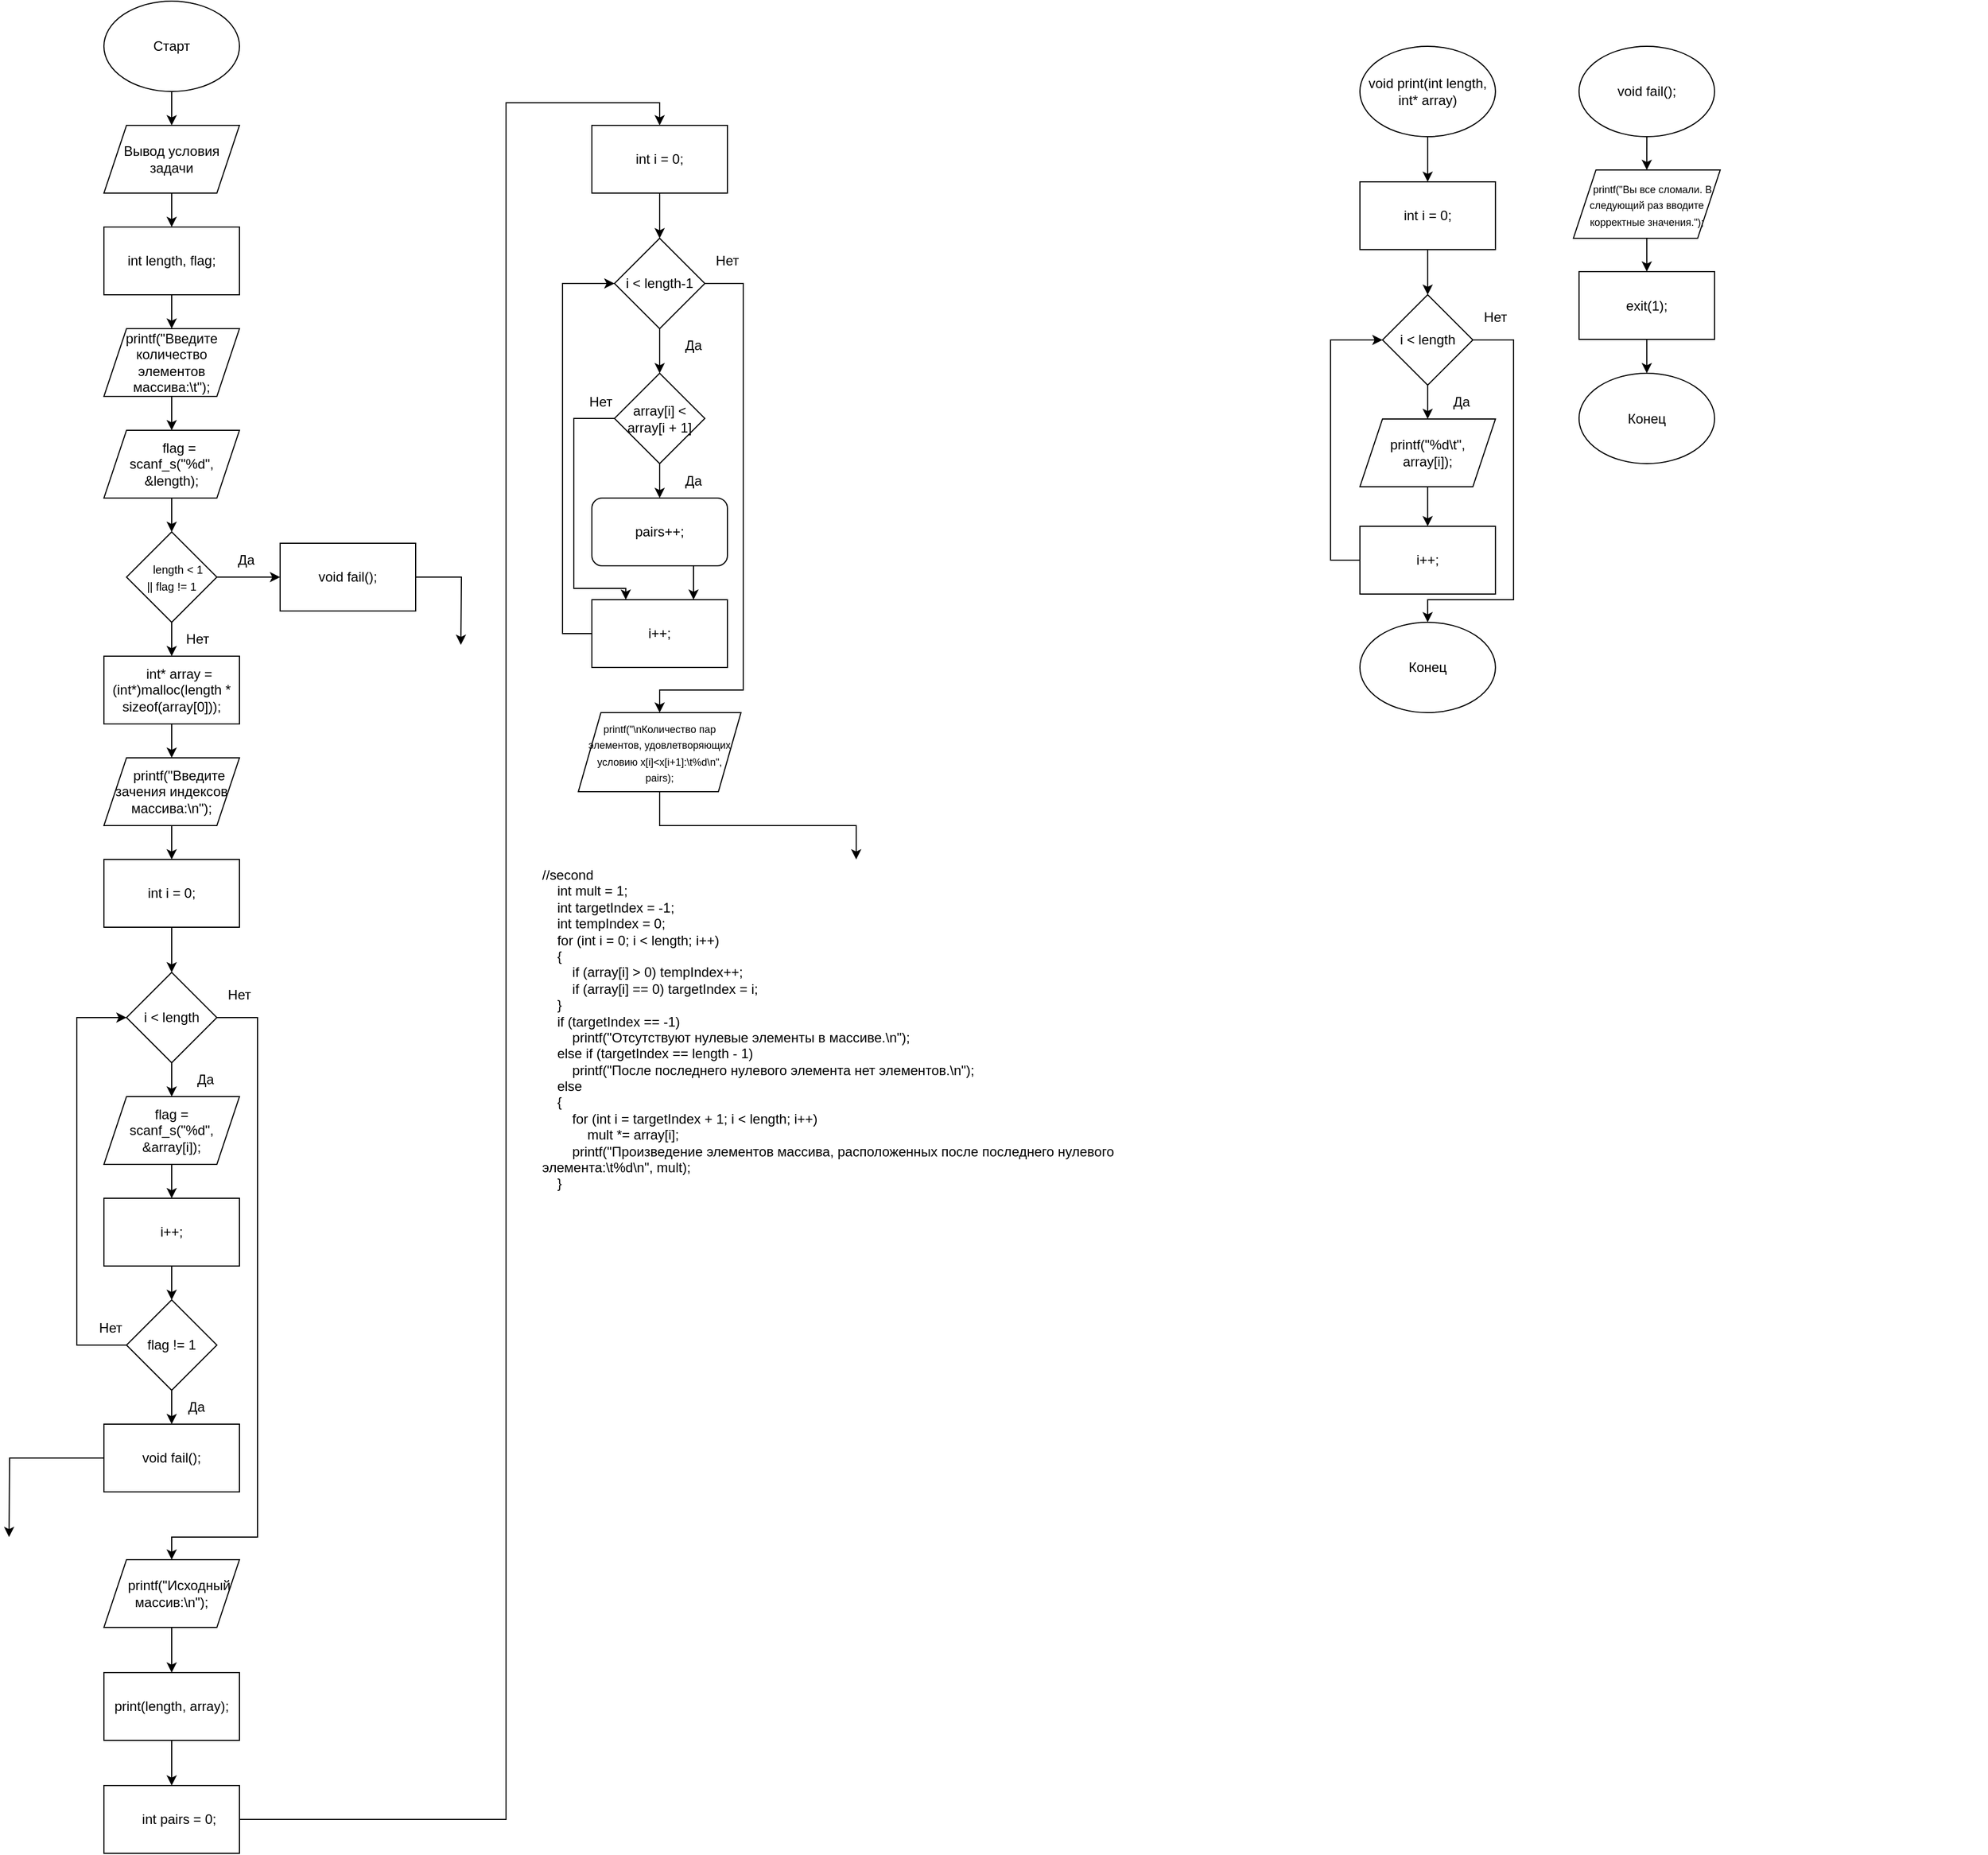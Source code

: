 <mxfile version="22.1.3" type="device">
  <diagram id="C5RBs43oDa-KdzZeNtuy" name="Page-1">
    <mxGraphModel dx="1719" dy="2074" grid="1" gridSize="10" guides="1" tooltips="1" connect="1" arrows="1" fold="1" page="1" pageScale="1" pageWidth="827" pageHeight="1169" math="0" shadow="0">
      <root>
        <mxCell id="WIyWlLk6GJQsqaUBKTNV-0" />
        <mxCell id="WIyWlLk6GJQsqaUBKTNV-1" parent="WIyWlLk6GJQsqaUBKTNV-0" />
        <mxCell id="Y9hDA8jvn1Iqzjb3GO8k-1" style="edgeStyle=orthogonalEdgeStyle;rounded=0;orthogonalLoop=1;jettySize=auto;html=1;entryX=0.5;entryY=0;entryDx=0;entryDy=0;" edge="1" parent="WIyWlLk6GJQsqaUBKTNV-1" source="Y9hDA8jvn1Iqzjb3GO8k-0" target="Y9hDA8jvn1Iqzjb3GO8k-5">
          <mxGeometry relative="1" as="geometry">
            <mxPoint x="414" y="-170" as="targetPoint" />
          </mxGeometry>
        </mxCell>
        <mxCell id="Y9hDA8jvn1Iqzjb3GO8k-0" value="Старт" style="ellipse;whiteSpace=wrap;html=1;" vertex="1" parent="WIyWlLk6GJQsqaUBKTNV-1">
          <mxGeometry x="354" y="-280" width="120" height="80" as="geometry" />
        </mxCell>
        <mxCell id="Y9hDA8jvn1Iqzjb3GO8k-7" style="edgeStyle=orthogonalEdgeStyle;rounded=0;orthogonalLoop=1;jettySize=auto;html=1;entryX=0.5;entryY=0;entryDx=0;entryDy=0;" edge="1" parent="WIyWlLk6GJQsqaUBKTNV-1" source="Y9hDA8jvn1Iqzjb3GO8k-5" target="Y9hDA8jvn1Iqzjb3GO8k-6">
          <mxGeometry relative="1" as="geometry" />
        </mxCell>
        <mxCell id="Y9hDA8jvn1Iqzjb3GO8k-5" value="Вывод условия задачи" style="shape=parallelogram;perimeter=parallelogramPerimeter;whiteSpace=wrap;html=1;fixedSize=1;" vertex="1" parent="WIyWlLk6GJQsqaUBKTNV-1">
          <mxGeometry x="354" y="-170" width="120" height="60" as="geometry" />
        </mxCell>
        <mxCell id="Y9hDA8jvn1Iqzjb3GO8k-30" style="edgeStyle=orthogonalEdgeStyle;rounded=0;orthogonalLoop=1;jettySize=auto;html=1;entryX=0.5;entryY=0;entryDx=0;entryDy=0;" edge="1" parent="WIyWlLk6GJQsqaUBKTNV-1" source="Y9hDA8jvn1Iqzjb3GO8k-6" target="Y9hDA8jvn1Iqzjb3GO8k-29">
          <mxGeometry relative="1" as="geometry" />
        </mxCell>
        <mxCell id="Y9hDA8jvn1Iqzjb3GO8k-6" value="int length, flag;" style="rounded=0;whiteSpace=wrap;html=1;" vertex="1" parent="WIyWlLk6GJQsqaUBKTNV-1">
          <mxGeometry x="354" y="-80" width="120" height="60" as="geometry" />
        </mxCell>
        <mxCell id="Y9hDA8jvn1Iqzjb3GO8k-18" style="edgeStyle=orthogonalEdgeStyle;rounded=0;orthogonalLoop=1;jettySize=auto;html=1;entryX=0.5;entryY=0;entryDx=0;entryDy=0;" edge="1" parent="WIyWlLk6GJQsqaUBKTNV-1" source="Y9hDA8jvn1Iqzjb3GO8k-9" target="Y9hDA8jvn1Iqzjb3GO8k-16">
          <mxGeometry relative="1" as="geometry" />
        </mxCell>
        <mxCell id="Y9hDA8jvn1Iqzjb3GO8k-9" value="exit(1);" style="rounded=0;whiteSpace=wrap;html=1;" vertex="1" parent="WIyWlLk6GJQsqaUBKTNV-1">
          <mxGeometry x="1659.94" y="-40.5" width="120" height="60" as="geometry" />
        </mxCell>
        <mxCell id="Y9hDA8jvn1Iqzjb3GO8k-21" style="edgeStyle=orthogonalEdgeStyle;rounded=0;orthogonalLoop=1;jettySize=auto;html=1;entryX=0.5;entryY=0;entryDx=0;entryDy=0;" edge="1" parent="WIyWlLk6GJQsqaUBKTNV-1" source="Y9hDA8jvn1Iqzjb3GO8k-13" target="Y9hDA8jvn1Iqzjb3GO8k-20">
          <mxGeometry relative="1" as="geometry" />
        </mxCell>
        <mxCell id="Y9hDA8jvn1Iqzjb3GO8k-49" style="edgeStyle=orthogonalEdgeStyle;rounded=0;orthogonalLoop=1;jettySize=auto;html=1;exitX=1;exitY=0.5;exitDx=0;exitDy=0;entryX=0;entryY=0.5;entryDx=0;entryDy=0;" edge="1" parent="WIyWlLk6GJQsqaUBKTNV-1" source="Y9hDA8jvn1Iqzjb3GO8k-13" target="Y9hDA8jvn1Iqzjb3GO8k-95">
          <mxGeometry relative="1" as="geometry">
            <mxPoint x="530" y="230" as="targetPoint" />
          </mxGeometry>
        </mxCell>
        <mxCell id="Y9hDA8jvn1Iqzjb3GO8k-13" value="&lt;div&gt;&lt;font style=&quot;font-size: 10px;&quot;&gt;&amp;nbsp; &amp;nbsp; length &amp;lt; 1&lt;/font&gt;&lt;/div&gt;&lt;div&gt;&lt;font style=&quot;font-size: 10px;&quot;&gt;|| flag != 1&lt;/font&gt;&lt;/div&gt;" style="rhombus;whiteSpace=wrap;html=1;" vertex="1" parent="WIyWlLk6GJQsqaUBKTNV-1">
          <mxGeometry x="374" y="190" width="80" height="80" as="geometry" />
        </mxCell>
        <mxCell id="Y9hDA8jvn1Iqzjb3GO8k-22" style="edgeStyle=orthogonalEdgeStyle;rounded=0;orthogonalLoop=1;jettySize=auto;html=1;entryX=0.5;entryY=0;entryDx=0;entryDy=0;" edge="1" parent="WIyWlLk6GJQsqaUBKTNV-1" source="Y9hDA8jvn1Iqzjb3GO8k-14" target="Y9hDA8jvn1Iqzjb3GO8k-13">
          <mxGeometry relative="1" as="geometry" />
        </mxCell>
        <mxCell id="Y9hDA8jvn1Iqzjb3GO8k-14" value="&amp;nbsp; &amp;nbsp; flag = scanf_s(&quot;%d&quot;, &amp;amp;length);" style="shape=parallelogram;perimeter=parallelogramPerimeter;whiteSpace=wrap;html=1;fixedSize=1;" vertex="1" parent="WIyWlLk6GJQsqaUBKTNV-1">
          <mxGeometry x="354" y="100" width="120" height="60" as="geometry" />
        </mxCell>
        <mxCell id="Y9hDA8jvn1Iqzjb3GO8k-17" style="edgeStyle=orthogonalEdgeStyle;rounded=0;orthogonalLoop=1;jettySize=auto;html=1;entryX=0.5;entryY=0;entryDx=0;entryDy=0;" edge="1" parent="WIyWlLk6GJQsqaUBKTNV-1" source="Y9hDA8jvn1Iqzjb3GO8k-15" target="Y9hDA8jvn1Iqzjb3GO8k-9">
          <mxGeometry relative="1" as="geometry" />
        </mxCell>
        <mxCell id="Y9hDA8jvn1Iqzjb3GO8k-15" value="&lt;div&gt;&lt;font style=&quot;font-size: 9px;&quot;&gt;&amp;nbsp; &amp;nbsp; printf(&quot;Вы все сломали. В следующий раз вводите корректные значения.&quot;);&lt;/font&gt;&lt;/div&gt;" style="shape=parallelogram;perimeter=parallelogramPerimeter;whiteSpace=wrap;html=1;fixedSize=1;" vertex="1" parent="WIyWlLk6GJQsqaUBKTNV-1">
          <mxGeometry x="1654.94" y="-130.5" width="130" height="60.5" as="geometry" />
        </mxCell>
        <mxCell id="Y9hDA8jvn1Iqzjb3GO8k-16" value="Конец" style="ellipse;whiteSpace=wrap;html=1;" vertex="1" parent="WIyWlLk6GJQsqaUBKTNV-1">
          <mxGeometry x="1659.94" y="49.5" width="120" height="80" as="geometry" />
        </mxCell>
        <mxCell id="Y9hDA8jvn1Iqzjb3GO8k-28" style="edgeStyle=orthogonalEdgeStyle;rounded=0;orthogonalLoop=1;jettySize=auto;html=1;entryX=0.5;entryY=0;entryDx=0;entryDy=0;" edge="1" parent="WIyWlLk6GJQsqaUBKTNV-1" source="Y9hDA8jvn1Iqzjb3GO8k-20" target="Y9hDA8jvn1Iqzjb3GO8k-26">
          <mxGeometry relative="1" as="geometry" />
        </mxCell>
        <mxCell id="Y9hDA8jvn1Iqzjb3GO8k-20" value="&lt;div&gt;&amp;nbsp; &amp;nbsp; int* array = (int*)malloc(length * sizeof(array[0]));&lt;/div&gt;" style="rounded=0;whiteSpace=wrap;html=1;" vertex="1" parent="WIyWlLk6GJQsqaUBKTNV-1">
          <mxGeometry x="354" y="300" width="120" height="60" as="geometry" />
        </mxCell>
        <mxCell id="Y9hDA8jvn1Iqzjb3GO8k-24" value="Да" style="text;html=1;strokeColor=none;fillColor=none;align=center;verticalAlign=middle;whiteSpace=wrap;rounded=0;" vertex="1" parent="WIyWlLk6GJQsqaUBKTNV-1">
          <mxGeometry x="460" y="200" width="40" height="30" as="geometry" />
        </mxCell>
        <mxCell id="Y9hDA8jvn1Iqzjb3GO8k-25" value="Нет" style="text;html=1;strokeColor=none;fillColor=none;align=center;verticalAlign=middle;whiteSpace=wrap;rounded=0;" vertex="1" parent="WIyWlLk6GJQsqaUBKTNV-1">
          <mxGeometry x="418" y="270" width="38" height="30" as="geometry" />
        </mxCell>
        <mxCell id="Y9hDA8jvn1Iqzjb3GO8k-51" style="edgeStyle=orthogonalEdgeStyle;rounded=0;orthogonalLoop=1;jettySize=auto;html=1;entryX=0.5;entryY=0;entryDx=0;entryDy=0;" edge="1" parent="WIyWlLk6GJQsqaUBKTNV-1" source="Y9hDA8jvn1Iqzjb3GO8k-26" target="Y9hDA8jvn1Iqzjb3GO8k-34">
          <mxGeometry relative="1" as="geometry" />
        </mxCell>
        <mxCell id="Y9hDA8jvn1Iqzjb3GO8k-26" value="&lt;div&gt;&amp;nbsp; &amp;nbsp; printf(&quot;Введите зачения индексов массива:\n&quot;);&lt;/div&gt;" style="shape=parallelogram;perimeter=parallelogramPerimeter;whiteSpace=wrap;html=1;fixedSize=1;" vertex="1" parent="WIyWlLk6GJQsqaUBKTNV-1">
          <mxGeometry x="354" y="390" width="120" height="60" as="geometry" />
        </mxCell>
        <mxCell id="Y9hDA8jvn1Iqzjb3GO8k-31" style="edgeStyle=orthogonalEdgeStyle;rounded=0;orthogonalLoop=1;jettySize=auto;html=1;entryX=0.5;entryY=0;entryDx=0;entryDy=0;" edge="1" parent="WIyWlLk6GJQsqaUBKTNV-1" source="Y9hDA8jvn1Iqzjb3GO8k-29" target="Y9hDA8jvn1Iqzjb3GO8k-14">
          <mxGeometry relative="1" as="geometry" />
        </mxCell>
        <mxCell id="Y9hDA8jvn1Iqzjb3GO8k-29" value="printf(&quot;Введите количество элементов массива:\t&quot;);" style="shape=parallelogram;perimeter=parallelogramPerimeter;whiteSpace=wrap;html=1;fixedSize=1;" vertex="1" parent="WIyWlLk6GJQsqaUBKTNV-1">
          <mxGeometry x="354" y="10" width="120" height="60" as="geometry" />
        </mxCell>
        <mxCell id="Y9hDA8jvn1Iqzjb3GO8k-38" style="edgeStyle=orthogonalEdgeStyle;rounded=0;orthogonalLoop=1;jettySize=auto;html=1;entryX=0.5;entryY=0;entryDx=0;entryDy=0;" edge="1" parent="WIyWlLk6GJQsqaUBKTNV-1" source="Y9hDA8jvn1Iqzjb3GO8k-34" target="Y9hDA8jvn1Iqzjb3GO8k-35">
          <mxGeometry relative="1" as="geometry" />
        </mxCell>
        <mxCell id="Y9hDA8jvn1Iqzjb3GO8k-34" value="int i = 0;" style="rounded=0;whiteSpace=wrap;html=1;" vertex="1" parent="WIyWlLk6GJQsqaUBKTNV-1">
          <mxGeometry x="354" y="480" width="120" height="60" as="geometry" />
        </mxCell>
        <mxCell id="Y9hDA8jvn1Iqzjb3GO8k-40" style="edgeStyle=orthogonalEdgeStyle;rounded=0;orthogonalLoop=1;jettySize=auto;html=1;exitX=0.5;exitY=1;exitDx=0;exitDy=0;entryX=0.5;entryY=0;entryDx=0;entryDy=0;" edge="1" parent="WIyWlLk6GJQsqaUBKTNV-1" source="Y9hDA8jvn1Iqzjb3GO8k-35" target="Y9hDA8jvn1Iqzjb3GO8k-39">
          <mxGeometry relative="1" as="geometry" />
        </mxCell>
        <mxCell id="Y9hDA8jvn1Iqzjb3GO8k-62" style="edgeStyle=orthogonalEdgeStyle;rounded=0;orthogonalLoop=1;jettySize=auto;html=1;entryX=0.5;entryY=0;entryDx=0;entryDy=0;" edge="1" parent="WIyWlLk6GJQsqaUBKTNV-1" source="Y9hDA8jvn1Iqzjb3GO8k-35" target="Y9hDA8jvn1Iqzjb3GO8k-63">
          <mxGeometry relative="1" as="geometry">
            <mxPoint x="414" y="1010" as="targetPoint" />
            <Array as="points">
              <mxPoint x="490" y="620" />
              <mxPoint x="490" y="1080" />
              <mxPoint x="414" y="1080" />
            </Array>
          </mxGeometry>
        </mxCell>
        <mxCell id="Y9hDA8jvn1Iqzjb3GO8k-35" value="i &amp;lt; length" style="rhombus;whiteSpace=wrap;html=1;" vertex="1" parent="WIyWlLk6GJQsqaUBKTNV-1">
          <mxGeometry x="374" y="580" width="80" height="80" as="geometry" />
        </mxCell>
        <mxCell id="Y9hDA8jvn1Iqzjb3GO8k-37" value="" style="shape=image;verticalLabelPosition=bottom;labelBackgroundColor=default;verticalAlign=top;aspect=fixed;imageAspect=0;image=https://ptpit.ru/learn/WEB_TASKS42/42/2003_04/tur2/15/1/pic/ex_cikl.gif;" vertex="1" parent="WIyWlLk6GJQsqaUBKTNV-1">
          <mxGeometry x="1840" y="-234.5" width="181" height="448" as="geometry" />
        </mxCell>
        <mxCell id="Y9hDA8jvn1Iqzjb3GO8k-88" style="edgeStyle=orthogonalEdgeStyle;rounded=0;orthogonalLoop=1;jettySize=auto;html=1;exitX=0.5;exitY=1;exitDx=0;exitDy=0;entryX=0.5;entryY=0;entryDx=0;entryDy=0;" edge="1" parent="WIyWlLk6GJQsqaUBKTNV-1" source="Y9hDA8jvn1Iqzjb3GO8k-39" target="Y9hDA8jvn1Iqzjb3GO8k-86">
          <mxGeometry relative="1" as="geometry" />
        </mxCell>
        <mxCell id="Y9hDA8jvn1Iqzjb3GO8k-39" value="flag = &lt;br&gt;scanf_s(&quot;%d&quot;, &amp;amp;array[i]);" style="shape=parallelogram;perimeter=parallelogramPerimeter;whiteSpace=wrap;html=1;fixedSize=1;" vertex="1" parent="WIyWlLk6GJQsqaUBKTNV-1">
          <mxGeometry x="354" y="690" width="120" height="60" as="geometry" />
        </mxCell>
        <mxCell id="Y9hDA8jvn1Iqzjb3GO8k-41" value="Да" style="text;html=1;strokeColor=none;fillColor=none;align=center;verticalAlign=middle;whiteSpace=wrap;rounded=0;" vertex="1" parent="WIyWlLk6GJQsqaUBKTNV-1">
          <mxGeometry x="414" y="660" width="60" height="30" as="geometry" />
        </mxCell>
        <mxCell id="Y9hDA8jvn1Iqzjb3GO8k-42" value="Нет" style="text;html=1;strokeColor=none;fillColor=none;align=center;verticalAlign=middle;whiteSpace=wrap;rounded=0;" vertex="1" parent="WIyWlLk6GJQsqaUBKTNV-1">
          <mxGeometry x="454" y="584.5" width="40" height="30" as="geometry" />
        </mxCell>
        <mxCell id="Y9hDA8jvn1Iqzjb3GO8k-54" style="edgeStyle=orthogonalEdgeStyle;rounded=0;orthogonalLoop=1;jettySize=auto;html=1;entryX=0;entryY=0.5;entryDx=0;entryDy=0;" edge="1" parent="WIyWlLk6GJQsqaUBKTNV-1" source="Y9hDA8jvn1Iqzjb3GO8k-43" target="Y9hDA8jvn1Iqzjb3GO8k-35">
          <mxGeometry relative="1" as="geometry">
            <Array as="points">
              <mxPoint x="330" y="910" />
              <mxPoint x="330" y="620" />
            </Array>
          </mxGeometry>
        </mxCell>
        <mxCell id="Y9hDA8jvn1Iqzjb3GO8k-60" style="edgeStyle=orthogonalEdgeStyle;rounded=0;orthogonalLoop=1;jettySize=auto;html=1;entryX=0.5;entryY=0;entryDx=0;entryDy=0;" edge="1" parent="WIyWlLk6GJQsqaUBKTNV-1" source="Y9hDA8jvn1Iqzjb3GO8k-43" target="Y9hDA8jvn1Iqzjb3GO8k-96">
          <mxGeometry relative="1" as="geometry">
            <mxPoint x="414" y="980" as="targetPoint" />
          </mxGeometry>
        </mxCell>
        <mxCell id="Y9hDA8jvn1Iqzjb3GO8k-43" value="flag != 1" style="rhombus;whiteSpace=wrap;html=1;" vertex="1" parent="WIyWlLk6GJQsqaUBKTNV-1">
          <mxGeometry x="374" y="870" width="80" height="80" as="geometry" />
        </mxCell>
        <mxCell id="Y9hDA8jvn1Iqzjb3GO8k-84" style="edgeStyle=orthogonalEdgeStyle;rounded=0;orthogonalLoop=1;jettySize=auto;html=1;entryX=0.5;entryY=0;entryDx=0;entryDy=0;" edge="1" parent="WIyWlLk6GJQsqaUBKTNV-1" source="Y9hDA8jvn1Iqzjb3GO8k-47" target="Y9hDA8jvn1Iqzjb3GO8k-15">
          <mxGeometry relative="1" as="geometry" />
        </mxCell>
        <mxCell id="Y9hDA8jvn1Iqzjb3GO8k-47" value="void fail();" style="ellipse;whiteSpace=wrap;html=1;" vertex="1" parent="WIyWlLk6GJQsqaUBKTNV-1">
          <mxGeometry x="1659.94" y="-240" width="120" height="80" as="geometry" />
        </mxCell>
        <mxCell id="Y9hDA8jvn1Iqzjb3GO8k-55" value="Нет" style="text;html=1;strokeColor=none;fillColor=none;align=center;verticalAlign=middle;whiteSpace=wrap;rounded=0;" vertex="1" parent="WIyWlLk6GJQsqaUBKTNV-1">
          <mxGeometry x="340" y="880" width="40" height="30" as="geometry" />
        </mxCell>
        <mxCell id="Y9hDA8jvn1Iqzjb3GO8k-57" value="Да" style="text;html=1;strokeColor=none;fillColor=none;align=center;verticalAlign=middle;whiteSpace=wrap;rounded=0;" vertex="1" parent="WIyWlLk6GJQsqaUBKTNV-1">
          <mxGeometry x="418" y="950" width="36" height="30" as="geometry" />
        </mxCell>
        <mxCell id="Y9hDA8jvn1Iqzjb3GO8k-93" style="edgeStyle=orthogonalEdgeStyle;rounded=0;orthogonalLoop=1;jettySize=auto;html=1;entryX=0.5;entryY=0;entryDx=0;entryDy=0;" edge="1" parent="WIyWlLk6GJQsqaUBKTNV-1" source="Y9hDA8jvn1Iqzjb3GO8k-63" target="Y9hDA8jvn1Iqzjb3GO8k-94">
          <mxGeometry relative="1" as="geometry">
            <mxPoint x="414" y="1190" as="targetPoint" />
          </mxGeometry>
        </mxCell>
        <mxCell id="Y9hDA8jvn1Iqzjb3GO8k-63" value="&lt;div&gt;&amp;nbsp; &amp;nbsp; printf(&quot;Исходный массив:\n&quot;);&lt;/div&gt;" style="shape=parallelogram;perimeter=parallelogramPerimeter;whiteSpace=wrap;html=1;fixedSize=1;" vertex="1" parent="WIyWlLk6GJQsqaUBKTNV-1">
          <mxGeometry x="354" y="1100" width="120" height="60" as="geometry" />
        </mxCell>
        <mxCell id="Y9hDA8jvn1Iqzjb3GO8k-66" style="edgeStyle=orthogonalEdgeStyle;rounded=0;orthogonalLoop=1;jettySize=auto;html=1;entryX=0.5;entryY=0;entryDx=0;entryDy=0;" edge="1" parent="WIyWlLk6GJQsqaUBKTNV-1" source="Y9hDA8jvn1Iqzjb3GO8k-67" target="Y9hDA8jvn1Iqzjb3GO8k-69">
          <mxGeometry relative="1" as="geometry" />
        </mxCell>
        <mxCell id="Y9hDA8jvn1Iqzjb3GO8k-67" value="int i = 0;" style="rounded=0;whiteSpace=wrap;html=1;" vertex="1" parent="WIyWlLk6GJQsqaUBKTNV-1">
          <mxGeometry x="1465.94" y="-120" width="120" height="60" as="geometry" />
        </mxCell>
        <mxCell id="Y9hDA8jvn1Iqzjb3GO8k-68" style="edgeStyle=orthogonalEdgeStyle;rounded=0;orthogonalLoop=1;jettySize=auto;html=1;exitX=0.5;exitY=1;exitDx=0;exitDy=0;entryX=0.5;entryY=0;entryDx=0;entryDy=0;" edge="1" parent="WIyWlLk6GJQsqaUBKTNV-1" source="Y9hDA8jvn1Iqzjb3GO8k-69" target="Y9hDA8jvn1Iqzjb3GO8k-71">
          <mxGeometry relative="1" as="geometry" />
        </mxCell>
        <mxCell id="Y9hDA8jvn1Iqzjb3GO8k-81" style="edgeStyle=orthogonalEdgeStyle;rounded=0;orthogonalLoop=1;jettySize=auto;html=1;entryX=0.5;entryY=0;entryDx=0;entryDy=0;" edge="1" parent="WIyWlLk6GJQsqaUBKTNV-1" source="Y9hDA8jvn1Iqzjb3GO8k-69" target="Y9hDA8jvn1Iqzjb3GO8k-80">
          <mxGeometry relative="1" as="geometry">
            <Array as="points">
              <mxPoint x="1601.94" y="20" />
              <mxPoint x="1601.94" y="250" />
              <mxPoint x="1525.94" y="250" />
            </Array>
          </mxGeometry>
        </mxCell>
        <mxCell id="Y9hDA8jvn1Iqzjb3GO8k-69" value="i &amp;lt; length" style="rhombus;whiteSpace=wrap;html=1;" vertex="1" parent="WIyWlLk6GJQsqaUBKTNV-1">
          <mxGeometry x="1485.94" y="-20" width="80" height="80" as="geometry" />
        </mxCell>
        <mxCell id="Y9hDA8jvn1Iqzjb3GO8k-70" style="edgeStyle=orthogonalEdgeStyle;rounded=0;orthogonalLoop=1;jettySize=auto;html=1;entryX=0.5;entryY=0;entryDx=0;entryDy=0;" edge="1" parent="WIyWlLk6GJQsqaUBKTNV-1" source="Y9hDA8jvn1Iqzjb3GO8k-71" target="Y9hDA8jvn1Iqzjb3GO8k-90">
          <mxGeometry relative="1" as="geometry">
            <mxPoint x="1525.94" y="180" as="targetPoint" />
          </mxGeometry>
        </mxCell>
        <mxCell id="Y9hDA8jvn1Iqzjb3GO8k-71" value="printf(&quot;%d\t&quot;,&lt;br&gt;array[i]);" style="shape=parallelogram;perimeter=parallelogramPerimeter;whiteSpace=wrap;html=1;fixedSize=1;" vertex="1" parent="WIyWlLk6GJQsqaUBKTNV-1">
          <mxGeometry x="1465.94" y="90" width="120" height="60" as="geometry" />
        </mxCell>
        <mxCell id="Y9hDA8jvn1Iqzjb3GO8k-72" value="Да" style="text;html=1;strokeColor=none;fillColor=none;align=center;verticalAlign=middle;whiteSpace=wrap;rounded=0;" vertex="1" parent="WIyWlLk6GJQsqaUBKTNV-1">
          <mxGeometry x="1525.94" y="60" width="60" height="30" as="geometry" />
        </mxCell>
        <mxCell id="Y9hDA8jvn1Iqzjb3GO8k-73" value="Нет" style="text;html=1;strokeColor=none;fillColor=none;align=center;verticalAlign=middle;whiteSpace=wrap;rounded=0;" vertex="1" parent="WIyWlLk6GJQsqaUBKTNV-1">
          <mxGeometry x="1565.94" y="-15.5" width="40" height="30" as="geometry" />
        </mxCell>
        <mxCell id="Y9hDA8jvn1Iqzjb3GO8k-80" value="Конец" style="ellipse;whiteSpace=wrap;html=1;" vertex="1" parent="WIyWlLk6GJQsqaUBKTNV-1">
          <mxGeometry x="1465.94" y="270" width="120" height="80" as="geometry" />
        </mxCell>
        <mxCell id="Y9hDA8jvn1Iqzjb3GO8k-83" style="edgeStyle=orthogonalEdgeStyle;rounded=0;orthogonalLoop=1;jettySize=auto;html=1;entryX=0.5;entryY=0;entryDx=0;entryDy=0;" edge="1" parent="WIyWlLk6GJQsqaUBKTNV-1" source="Y9hDA8jvn1Iqzjb3GO8k-82" target="Y9hDA8jvn1Iqzjb3GO8k-67">
          <mxGeometry relative="1" as="geometry" />
        </mxCell>
        <mxCell id="Y9hDA8jvn1Iqzjb3GO8k-82" value="&lt;div&gt;void print(int length, int* array)&lt;/div&gt;" style="ellipse;whiteSpace=wrap;html=1;" vertex="1" parent="WIyWlLk6GJQsqaUBKTNV-1">
          <mxGeometry x="1465.94" y="-240" width="120" height="80" as="geometry" />
        </mxCell>
        <mxCell id="Y9hDA8jvn1Iqzjb3GO8k-87" style="edgeStyle=orthogonalEdgeStyle;rounded=0;orthogonalLoop=1;jettySize=auto;html=1;entryX=0.5;entryY=0;entryDx=0;entryDy=0;" edge="1" parent="WIyWlLk6GJQsqaUBKTNV-1" source="Y9hDA8jvn1Iqzjb3GO8k-86" target="Y9hDA8jvn1Iqzjb3GO8k-43">
          <mxGeometry relative="1" as="geometry" />
        </mxCell>
        <mxCell id="Y9hDA8jvn1Iqzjb3GO8k-86" value="i++;" style="rounded=0;whiteSpace=wrap;html=1;" vertex="1" parent="WIyWlLk6GJQsqaUBKTNV-1">
          <mxGeometry x="354" y="780" width="120" height="60" as="geometry" />
        </mxCell>
        <mxCell id="Y9hDA8jvn1Iqzjb3GO8k-91" style="edgeStyle=orthogonalEdgeStyle;rounded=0;orthogonalLoop=1;jettySize=auto;html=1;entryX=0;entryY=0.5;entryDx=0;entryDy=0;" edge="1" parent="WIyWlLk6GJQsqaUBKTNV-1" source="Y9hDA8jvn1Iqzjb3GO8k-90" target="Y9hDA8jvn1Iqzjb3GO8k-69">
          <mxGeometry relative="1" as="geometry">
            <Array as="points">
              <mxPoint x="1439.94" y="215" />
              <mxPoint x="1439.94" y="20" />
            </Array>
          </mxGeometry>
        </mxCell>
        <mxCell id="Y9hDA8jvn1Iqzjb3GO8k-90" value="i++;" style="rounded=0;whiteSpace=wrap;html=1;" vertex="1" parent="WIyWlLk6GJQsqaUBKTNV-1">
          <mxGeometry x="1465.94" y="185" width="120" height="60" as="geometry" />
        </mxCell>
        <mxCell id="Y9hDA8jvn1Iqzjb3GO8k-102" style="edgeStyle=orthogonalEdgeStyle;rounded=0;orthogonalLoop=1;jettySize=auto;html=1;entryX=0.5;entryY=0;entryDx=0;entryDy=0;" edge="1" parent="WIyWlLk6GJQsqaUBKTNV-1" source="Y9hDA8jvn1Iqzjb3GO8k-94" target="Y9hDA8jvn1Iqzjb3GO8k-101">
          <mxGeometry relative="1" as="geometry" />
        </mxCell>
        <mxCell id="Y9hDA8jvn1Iqzjb3GO8k-94" value="&lt;div&gt;print(length, array);&lt;/div&gt;" style="rounded=0;whiteSpace=wrap;html=1;" vertex="1" parent="WIyWlLk6GJQsqaUBKTNV-1">
          <mxGeometry x="354" y="1200" width="120" height="60" as="geometry" />
        </mxCell>
        <mxCell id="Y9hDA8jvn1Iqzjb3GO8k-98" style="edgeStyle=orthogonalEdgeStyle;rounded=0;orthogonalLoop=1;jettySize=auto;html=1;" edge="1" parent="WIyWlLk6GJQsqaUBKTNV-1" source="Y9hDA8jvn1Iqzjb3GO8k-95">
          <mxGeometry relative="1" as="geometry">
            <mxPoint x="670" y="290" as="targetPoint" />
          </mxGeometry>
        </mxCell>
        <mxCell id="Y9hDA8jvn1Iqzjb3GO8k-95" value="void fail();" style="rounded=0;whiteSpace=wrap;html=1;" vertex="1" parent="WIyWlLk6GJQsqaUBKTNV-1">
          <mxGeometry x="510" y="200" width="120" height="60" as="geometry" />
        </mxCell>
        <mxCell id="Y9hDA8jvn1Iqzjb3GO8k-97" style="edgeStyle=orthogonalEdgeStyle;rounded=0;orthogonalLoop=1;jettySize=auto;html=1;" edge="1" parent="WIyWlLk6GJQsqaUBKTNV-1" source="Y9hDA8jvn1Iqzjb3GO8k-96">
          <mxGeometry relative="1" as="geometry">
            <mxPoint x="270" y="1080" as="targetPoint" />
          </mxGeometry>
        </mxCell>
        <mxCell id="Y9hDA8jvn1Iqzjb3GO8k-96" value="void fail();" style="rounded=0;whiteSpace=wrap;html=1;" vertex="1" parent="WIyWlLk6GJQsqaUBKTNV-1">
          <mxGeometry x="354" y="980" width="120" height="60" as="geometry" />
        </mxCell>
        <mxCell id="Y9hDA8jvn1Iqzjb3GO8k-115" style="edgeStyle=orthogonalEdgeStyle;rounded=0;orthogonalLoop=1;jettySize=auto;html=1;entryX=0.5;entryY=0;entryDx=0;entryDy=0;" edge="1" parent="WIyWlLk6GJQsqaUBKTNV-1" source="Y9hDA8jvn1Iqzjb3GO8k-101" target="Y9hDA8jvn1Iqzjb3GO8k-104">
          <mxGeometry relative="1" as="geometry">
            <Array as="points">
              <mxPoint x="710" y="1330" />
              <mxPoint x="710" y="-190" />
              <mxPoint x="846" y="-190" />
            </Array>
          </mxGeometry>
        </mxCell>
        <mxCell id="Y9hDA8jvn1Iqzjb3GO8k-101" value="&amp;nbsp; &amp;nbsp; int pairs = 0;" style="rounded=0;whiteSpace=wrap;html=1;" vertex="1" parent="WIyWlLk6GJQsqaUBKTNV-1">
          <mxGeometry x="354" y="1300" width="120" height="60" as="geometry" />
        </mxCell>
        <mxCell id="Y9hDA8jvn1Iqzjb3GO8k-103" style="edgeStyle=orthogonalEdgeStyle;rounded=0;orthogonalLoop=1;jettySize=auto;html=1;entryX=0.5;entryY=0;entryDx=0;entryDy=0;" edge="1" parent="WIyWlLk6GJQsqaUBKTNV-1" source="Y9hDA8jvn1Iqzjb3GO8k-104" target="Y9hDA8jvn1Iqzjb3GO8k-107">
          <mxGeometry relative="1" as="geometry" />
        </mxCell>
        <mxCell id="Y9hDA8jvn1Iqzjb3GO8k-104" value="int i = 0;" style="rounded=0;whiteSpace=wrap;html=1;" vertex="1" parent="WIyWlLk6GJQsqaUBKTNV-1">
          <mxGeometry x="786" y="-170" width="120" height="60" as="geometry" />
        </mxCell>
        <mxCell id="Y9hDA8jvn1Iqzjb3GO8k-105" style="edgeStyle=orthogonalEdgeStyle;rounded=0;orthogonalLoop=1;jettySize=auto;html=1;exitX=0.5;exitY=1;exitDx=0;exitDy=0;entryX=0.5;entryY=0;entryDx=0;entryDy=0;" edge="1" parent="WIyWlLk6GJQsqaUBKTNV-1" source="Y9hDA8jvn1Iqzjb3GO8k-107" target="Y9hDA8jvn1Iqzjb3GO8k-116">
          <mxGeometry relative="1" as="geometry">
            <mxPoint x="846" y="40" as="targetPoint" />
          </mxGeometry>
        </mxCell>
        <mxCell id="Y9hDA8jvn1Iqzjb3GO8k-122" style="edgeStyle=orthogonalEdgeStyle;rounded=0;orthogonalLoop=1;jettySize=auto;html=1;entryX=0.5;entryY=0;entryDx=0;entryDy=0;" edge="1" parent="WIyWlLk6GJQsqaUBKTNV-1" source="Y9hDA8jvn1Iqzjb3GO8k-107" target="Y9hDA8jvn1Iqzjb3GO8k-121">
          <mxGeometry relative="1" as="geometry">
            <Array as="points">
              <mxPoint x="920" y="-30" />
              <mxPoint x="920" y="330" />
              <mxPoint x="846" y="330" />
            </Array>
          </mxGeometry>
        </mxCell>
        <mxCell id="Y9hDA8jvn1Iqzjb3GO8k-107" value="i &amp;lt; length-1" style="rhombus;whiteSpace=wrap;html=1;" vertex="1" parent="WIyWlLk6GJQsqaUBKTNV-1">
          <mxGeometry x="806" y="-70" width="80" height="80" as="geometry" />
        </mxCell>
        <mxCell id="Y9hDA8jvn1Iqzjb3GO8k-110" value="Да" style="text;html=1;strokeColor=none;fillColor=none;align=center;verticalAlign=middle;whiteSpace=wrap;rounded=0;" vertex="1" parent="WIyWlLk6GJQsqaUBKTNV-1">
          <mxGeometry x="846" y="10" width="60" height="30" as="geometry" />
        </mxCell>
        <mxCell id="Y9hDA8jvn1Iqzjb3GO8k-111" value="Нет" style="text;html=1;strokeColor=none;fillColor=none;align=center;verticalAlign=middle;whiteSpace=wrap;rounded=0;" vertex="1" parent="WIyWlLk6GJQsqaUBKTNV-1">
          <mxGeometry x="886" y="-65.5" width="40" height="30" as="geometry" />
        </mxCell>
        <mxCell id="Y9hDA8jvn1Iqzjb3GO8k-113" style="edgeStyle=orthogonalEdgeStyle;rounded=0;orthogonalLoop=1;jettySize=auto;html=1;entryX=0;entryY=0.5;entryDx=0;entryDy=0;" edge="1" parent="WIyWlLk6GJQsqaUBKTNV-1" source="Y9hDA8jvn1Iqzjb3GO8k-114" target="Y9hDA8jvn1Iqzjb3GO8k-107">
          <mxGeometry relative="1" as="geometry">
            <Array as="points">
              <mxPoint x="760" y="280" />
              <mxPoint x="760" y="-30" />
            </Array>
          </mxGeometry>
        </mxCell>
        <mxCell id="Y9hDA8jvn1Iqzjb3GO8k-114" value="i++;" style="rounded=0;whiteSpace=wrap;html=1;" vertex="1" parent="WIyWlLk6GJQsqaUBKTNV-1">
          <mxGeometry x="786" y="250" width="120" height="60" as="geometry" />
        </mxCell>
        <mxCell id="Y9hDA8jvn1Iqzjb3GO8k-117" style="edgeStyle=orthogonalEdgeStyle;rounded=0;orthogonalLoop=1;jettySize=auto;html=1;entryX=0.5;entryY=0;entryDx=0;entryDy=0;" edge="1" parent="WIyWlLk6GJQsqaUBKTNV-1" source="Y9hDA8jvn1Iqzjb3GO8k-116" target="Y9hDA8jvn1Iqzjb3GO8k-119">
          <mxGeometry relative="1" as="geometry">
            <mxPoint x="846" y="160" as="targetPoint" />
          </mxGeometry>
        </mxCell>
        <mxCell id="Y9hDA8jvn1Iqzjb3GO8k-125" style="edgeStyle=orthogonalEdgeStyle;rounded=0;orthogonalLoop=1;jettySize=auto;html=1;exitX=0;exitY=0.5;exitDx=0;exitDy=0;entryX=0.25;entryY=0;entryDx=0;entryDy=0;" edge="1" parent="WIyWlLk6GJQsqaUBKTNV-1" source="Y9hDA8jvn1Iqzjb3GO8k-116" target="Y9hDA8jvn1Iqzjb3GO8k-114">
          <mxGeometry relative="1" as="geometry">
            <Array as="points">
              <mxPoint x="770" y="90" />
              <mxPoint x="770" y="240" />
              <mxPoint x="816" y="240" />
            </Array>
          </mxGeometry>
        </mxCell>
        <mxCell id="Y9hDA8jvn1Iqzjb3GO8k-116" value="array[i] &amp;lt; array[i + 1]" style="rhombus;whiteSpace=wrap;html=1;" vertex="1" parent="WIyWlLk6GJQsqaUBKTNV-1">
          <mxGeometry x="806" y="49.5" width="80" height="80" as="geometry" />
        </mxCell>
        <mxCell id="Y9hDA8jvn1Iqzjb3GO8k-124" style="edgeStyle=orthogonalEdgeStyle;rounded=0;orthogonalLoop=1;jettySize=auto;html=1;exitX=0.75;exitY=1;exitDx=0;exitDy=0;entryX=0.75;entryY=0;entryDx=0;entryDy=0;" edge="1" parent="WIyWlLk6GJQsqaUBKTNV-1" source="Y9hDA8jvn1Iqzjb3GO8k-119" target="Y9hDA8jvn1Iqzjb3GO8k-114">
          <mxGeometry relative="1" as="geometry" />
        </mxCell>
        <mxCell id="Y9hDA8jvn1Iqzjb3GO8k-119" value="pairs++;" style="rounded=1;whiteSpace=wrap;html=1;" vertex="1" parent="WIyWlLk6GJQsqaUBKTNV-1">
          <mxGeometry x="786" y="160" width="120" height="60" as="geometry" />
        </mxCell>
        <mxCell id="Y9hDA8jvn1Iqzjb3GO8k-129" style="edgeStyle=orthogonalEdgeStyle;rounded=0;orthogonalLoop=1;jettySize=auto;html=1;entryX=0.5;entryY=0;entryDx=0;entryDy=0;" edge="1" parent="WIyWlLk6GJQsqaUBKTNV-1" source="Y9hDA8jvn1Iqzjb3GO8k-121" target="Y9hDA8jvn1Iqzjb3GO8k-128">
          <mxGeometry relative="1" as="geometry" />
        </mxCell>
        <mxCell id="Y9hDA8jvn1Iqzjb3GO8k-121" value="&lt;font style=&quot;font-size: 9px;&quot;&gt;printf(&quot;\nКоличество пар элементов, удовлетворяющих условию x[i]&amp;lt;x[i+1]:\t%d\n&quot;,&lt;br&gt;pairs);&lt;/font&gt;" style="shape=parallelogram;perimeter=parallelogramPerimeter;whiteSpace=wrap;html=1;fixedSize=1;" vertex="1" parent="WIyWlLk6GJQsqaUBKTNV-1">
          <mxGeometry x="774" y="350" width="144" height="70" as="geometry" />
        </mxCell>
        <mxCell id="Y9hDA8jvn1Iqzjb3GO8k-123" value="Да" style="text;html=1;strokeColor=none;fillColor=none;align=center;verticalAlign=middle;whiteSpace=wrap;rounded=0;" vertex="1" parent="WIyWlLk6GJQsqaUBKTNV-1">
          <mxGeometry x="846" y="129.5" width="60" height="30" as="geometry" />
        </mxCell>
        <mxCell id="Y9hDA8jvn1Iqzjb3GO8k-126" value="Нет" style="text;html=1;strokeColor=none;fillColor=none;align=center;verticalAlign=middle;whiteSpace=wrap;rounded=0;" vertex="1" parent="WIyWlLk6GJQsqaUBKTNV-1">
          <mxGeometry x="774" y="60" width="40" height="30" as="geometry" />
        </mxCell>
        <mxCell id="Y9hDA8jvn1Iqzjb3GO8k-128" value="//second&#xa;    int mult = 1;&#xa;    int targetIndex = -1;&#xa;    int tempIndex = 0;&#xa;    for (int i = 0; i &lt; length; i++)&#xa;    {&#xa;        if (array[i] &gt; 0) tempIndex++;&#xa;        if (array[i] == 0) targetIndex = i;&#xa;    }&#xa;    if (targetIndex == -1)&#xa;        printf(&quot;Отсутствуют нулевые элементы в массиве.\n&quot;);&#xa;    else if (targetIndex == length - 1)&#xa;        printf(&quot;После последнего нулевого элемента нет элементов.\n&quot;);&#xa;    else&#xa;    {&#xa;        for (int i = targetIndex + 1; i &lt; length; i++)&#xa;            mult *= array[i];&#xa;        printf(&quot;Произведение элементов массива, расположенных после последнего нулевого элемента:\t%d\n&quot;, mult);&#xa;    }" style="text;whiteSpace=wrap;" vertex="1" parent="WIyWlLk6GJQsqaUBKTNV-1">
          <mxGeometry x="740" y="480" width="560" height="310" as="geometry" />
        </mxCell>
      </root>
    </mxGraphModel>
  </diagram>
</mxfile>
